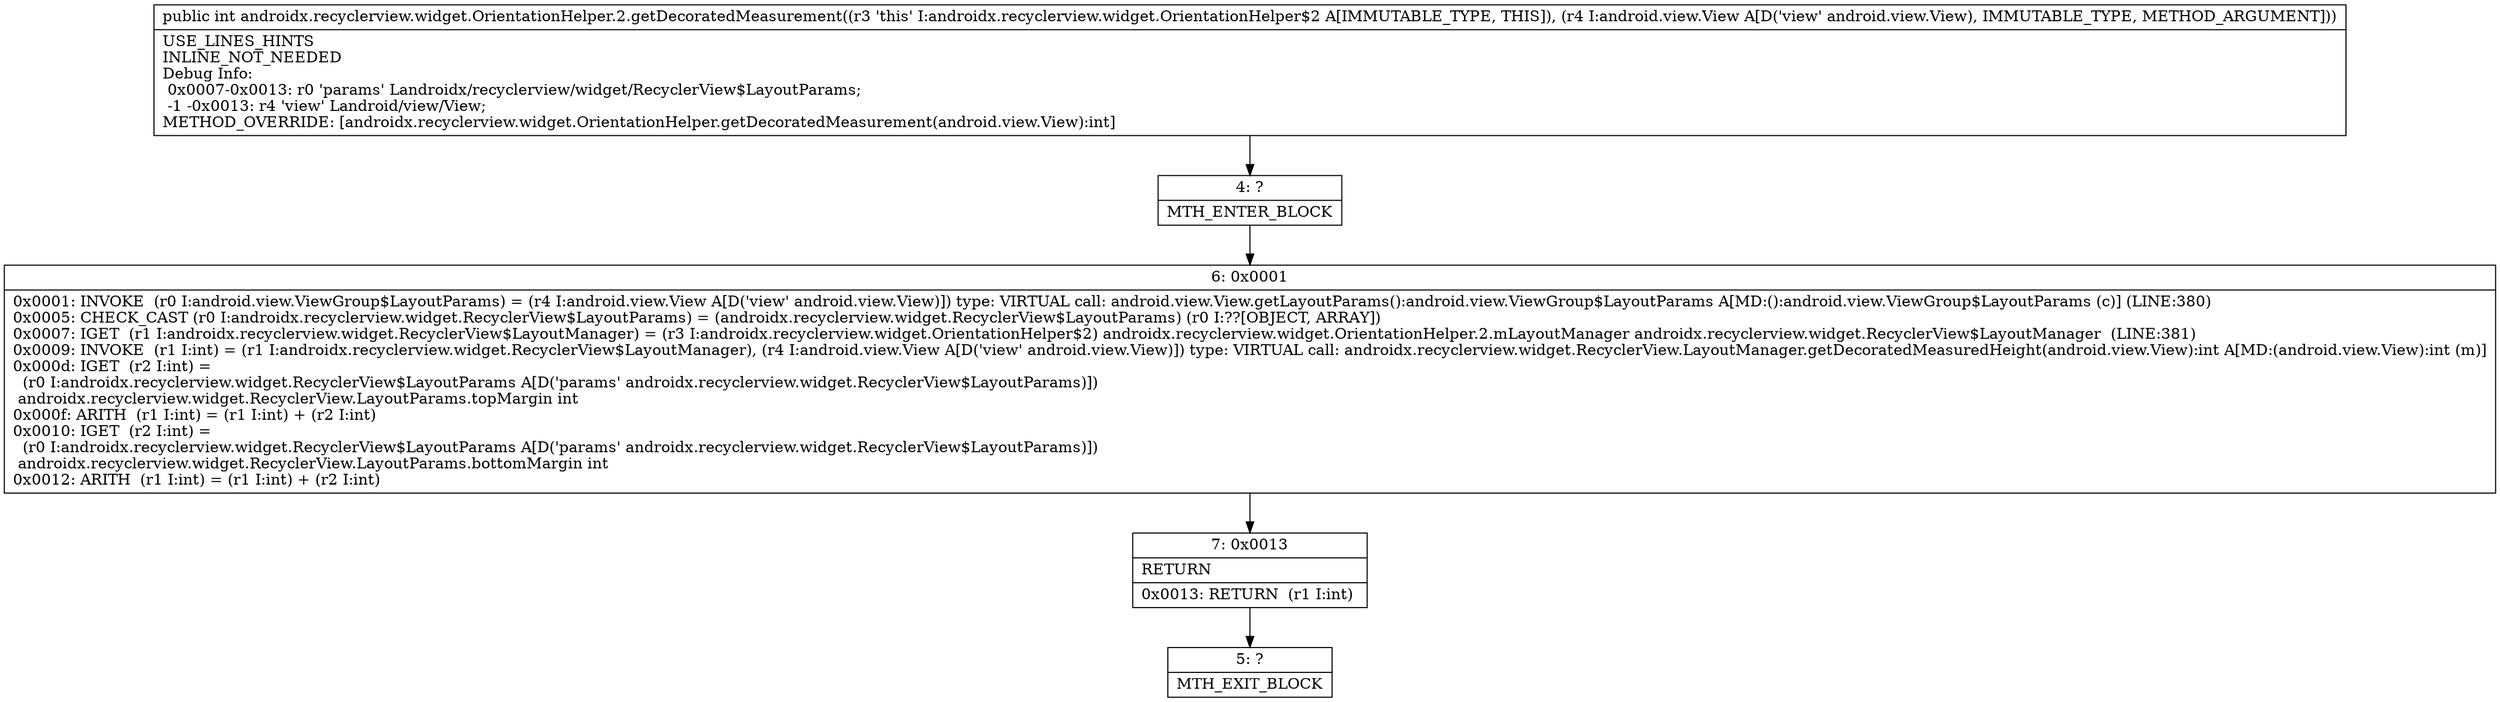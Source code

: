 digraph "CFG forandroidx.recyclerview.widget.OrientationHelper.2.getDecoratedMeasurement(Landroid\/view\/View;)I" {
Node_4 [shape=record,label="{4\:\ ?|MTH_ENTER_BLOCK\l}"];
Node_6 [shape=record,label="{6\:\ 0x0001|0x0001: INVOKE  (r0 I:android.view.ViewGroup$LayoutParams) = (r4 I:android.view.View A[D('view' android.view.View)]) type: VIRTUAL call: android.view.View.getLayoutParams():android.view.ViewGroup$LayoutParams A[MD:():android.view.ViewGroup$LayoutParams (c)] (LINE:380)\l0x0005: CHECK_CAST (r0 I:androidx.recyclerview.widget.RecyclerView$LayoutParams) = (androidx.recyclerview.widget.RecyclerView$LayoutParams) (r0 I:??[OBJECT, ARRAY]) \l0x0007: IGET  (r1 I:androidx.recyclerview.widget.RecyclerView$LayoutManager) = (r3 I:androidx.recyclerview.widget.OrientationHelper$2) androidx.recyclerview.widget.OrientationHelper.2.mLayoutManager androidx.recyclerview.widget.RecyclerView$LayoutManager  (LINE:381)\l0x0009: INVOKE  (r1 I:int) = (r1 I:androidx.recyclerview.widget.RecyclerView$LayoutManager), (r4 I:android.view.View A[D('view' android.view.View)]) type: VIRTUAL call: androidx.recyclerview.widget.RecyclerView.LayoutManager.getDecoratedMeasuredHeight(android.view.View):int A[MD:(android.view.View):int (m)]\l0x000d: IGET  (r2 I:int) = \l  (r0 I:androidx.recyclerview.widget.RecyclerView$LayoutParams A[D('params' androidx.recyclerview.widget.RecyclerView$LayoutParams)])\l androidx.recyclerview.widget.RecyclerView.LayoutParams.topMargin int \l0x000f: ARITH  (r1 I:int) = (r1 I:int) + (r2 I:int) \l0x0010: IGET  (r2 I:int) = \l  (r0 I:androidx.recyclerview.widget.RecyclerView$LayoutParams A[D('params' androidx.recyclerview.widget.RecyclerView$LayoutParams)])\l androidx.recyclerview.widget.RecyclerView.LayoutParams.bottomMargin int \l0x0012: ARITH  (r1 I:int) = (r1 I:int) + (r2 I:int) \l}"];
Node_7 [shape=record,label="{7\:\ 0x0013|RETURN\l|0x0013: RETURN  (r1 I:int) \l}"];
Node_5 [shape=record,label="{5\:\ ?|MTH_EXIT_BLOCK\l}"];
MethodNode[shape=record,label="{public int androidx.recyclerview.widget.OrientationHelper.2.getDecoratedMeasurement((r3 'this' I:androidx.recyclerview.widget.OrientationHelper$2 A[IMMUTABLE_TYPE, THIS]), (r4 I:android.view.View A[D('view' android.view.View), IMMUTABLE_TYPE, METHOD_ARGUMENT]))  | USE_LINES_HINTS\lINLINE_NOT_NEEDED\lDebug Info:\l  0x0007\-0x0013: r0 'params' Landroidx\/recyclerview\/widget\/RecyclerView$LayoutParams;\l  \-1 \-0x0013: r4 'view' Landroid\/view\/View;\lMETHOD_OVERRIDE: [androidx.recyclerview.widget.OrientationHelper.getDecoratedMeasurement(android.view.View):int]\l}"];
MethodNode -> Node_4;Node_4 -> Node_6;
Node_6 -> Node_7;
Node_7 -> Node_5;
}

